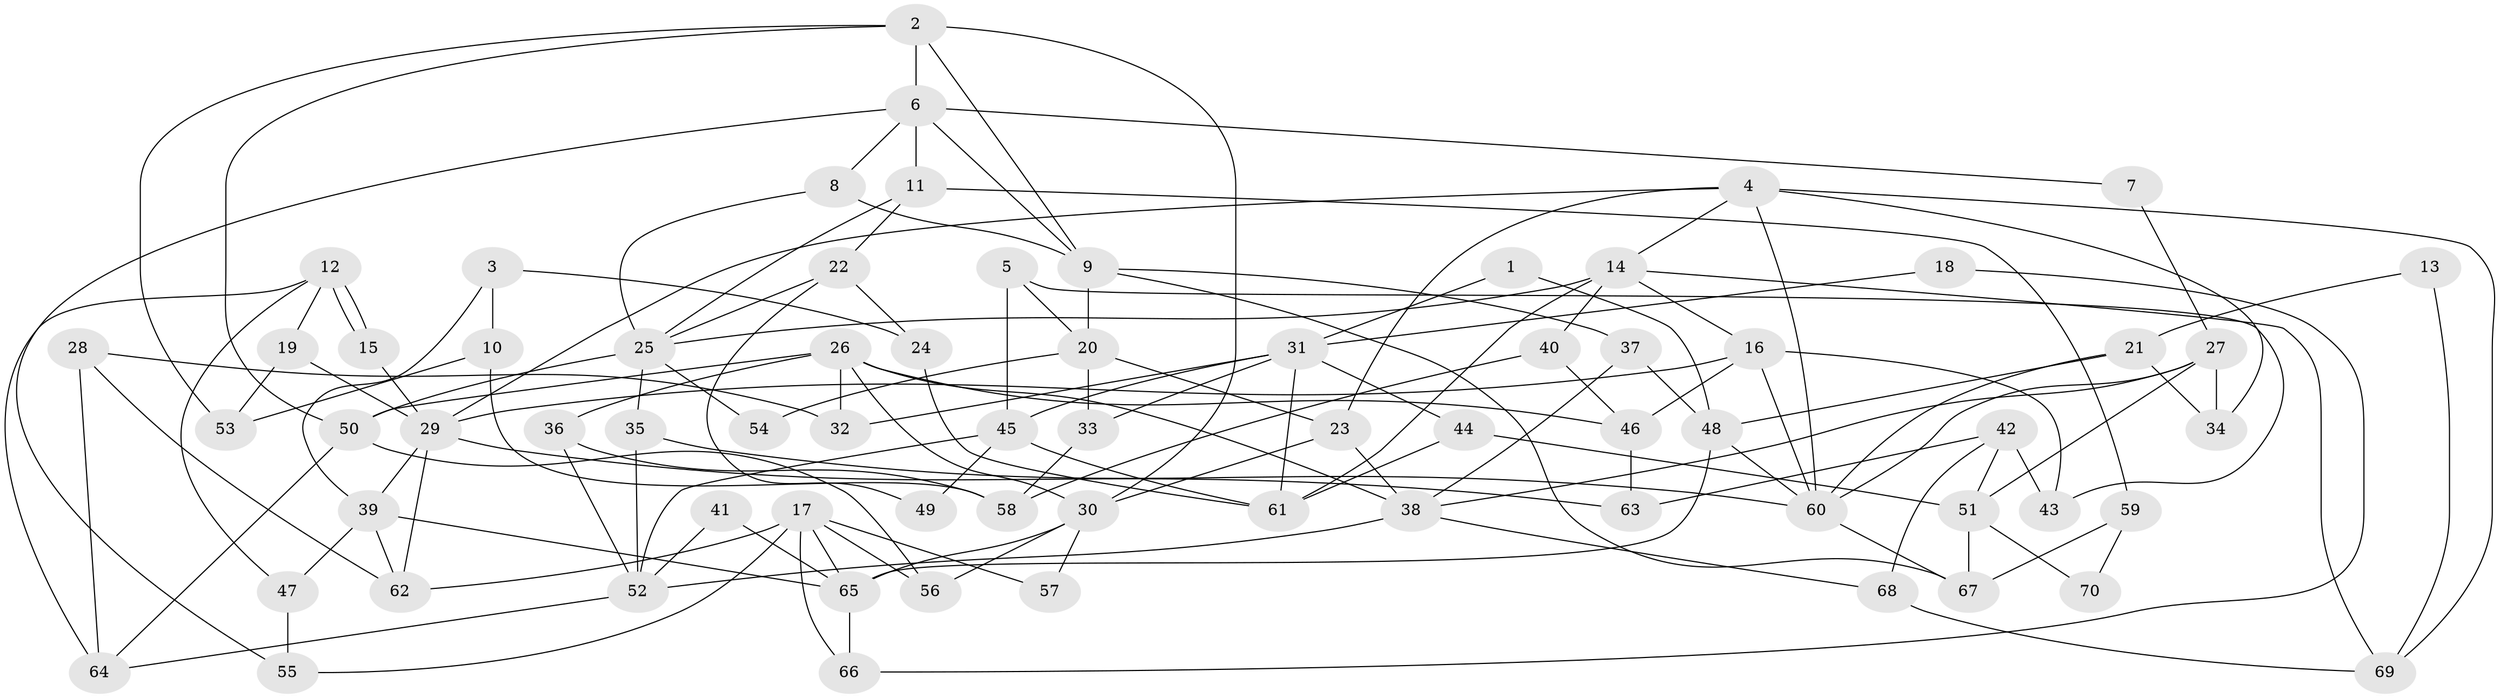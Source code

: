 // Generated by graph-tools (version 1.1) at 2025/36/03/09/25 02:36:27]
// undirected, 70 vertices, 140 edges
graph export_dot {
graph [start="1"]
  node [color=gray90,style=filled];
  1;
  2;
  3;
  4;
  5;
  6;
  7;
  8;
  9;
  10;
  11;
  12;
  13;
  14;
  15;
  16;
  17;
  18;
  19;
  20;
  21;
  22;
  23;
  24;
  25;
  26;
  27;
  28;
  29;
  30;
  31;
  32;
  33;
  34;
  35;
  36;
  37;
  38;
  39;
  40;
  41;
  42;
  43;
  44;
  45;
  46;
  47;
  48;
  49;
  50;
  51;
  52;
  53;
  54;
  55;
  56;
  57;
  58;
  59;
  60;
  61;
  62;
  63;
  64;
  65;
  66;
  67;
  68;
  69;
  70;
  1 -- 48;
  1 -- 31;
  2 -- 50;
  2 -- 9;
  2 -- 6;
  2 -- 30;
  2 -- 53;
  3 -- 24;
  3 -- 39;
  3 -- 10;
  4 -- 29;
  4 -- 60;
  4 -- 14;
  4 -- 23;
  4 -- 34;
  4 -- 69;
  5 -- 20;
  5 -- 45;
  5 -- 43;
  6 -- 9;
  6 -- 7;
  6 -- 8;
  6 -- 11;
  6 -- 55;
  7 -- 27;
  8 -- 25;
  8 -- 9;
  9 -- 67;
  9 -- 20;
  9 -- 37;
  10 -- 53;
  10 -- 58;
  11 -- 25;
  11 -- 22;
  11 -- 59;
  12 -- 64;
  12 -- 15;
  12 -- 15;
  12 -- 19;
  12 -- 47;
  13 -- 69;
  13 -- 21;
  14 -- 61;
  14 -- 16;
  14 -- 25;
  14 -- 40;
  14 -- 69;
  15 -- 29;
  16 -- 29;
  16 -- 43;
  16 -- 46;
  16 -- 60;
  17 -- 65;
  17 -- 55;
  17 -- 56;
  17 -- 57;
  17 -- 62;
  17 -- 66;
  18 -- 66;
  18 -- 31;
  19 -- 29;
  19 -- 53;
  20 -- 23;
  20 -- 33;
  20 -- 54;
  21 -- 60;
  21 -- 34;
  21 -- 48;
  22 -- 25;
  22 -- 24;
  22 -- 49;
  23 -- 30;
  23 -- 38;
  24 -- 61;
  25 -- 50;
  25 -- 35;
  25 -- 54;
  26 -- 46;
  26 -- 38;
  26 -- 30;
  26 -- 32;
  26 -- 36;
  26 -- 50;
  27 -- 38;
  27 -- 60;
  27 -- 34;
  27 -- 51;
  28 -- 62;
  28 -- 64;
  28 -- 32;
  29 -- 62;
  29 -- 63;
  29 -- 39;
  30 -- 56;
  30 -- 57;
  30 -- 65;
  31 -- 32;
  31 -- 45;
  31 -- 33;
  31 -- 44;
  31 -- 61;
  33 -- 58;
  35 -- 60;
  35 -- 52;
  36 -- 58;
  36 -- 52;
  37 -- 38;
  37 -- 48;
  38 -- 52;
  38 -- 68;
  39 -- 65;
  39 -- 47;
  39 -- 62;
  40 -- 58;
  40 -- 46;
  41 -- 65;
  41 -- 52;
  42 -- 68;
  42 -- 43;
  42 -- 51;
  42 -- 63;
  44 -- 51;
  44 -- 61;
  45 -- 61;
  45 -- 52;
  45 -- 49;
  46 -- 63;
  47 -- 55;
  48 -- 60;
  48 -- 65;
  50 -- 56;
  50 -- 64;
  51 -- 67;
  51 -- 70;
  52 -- 64;
  59 -- 67;
  59 -- 70;
  60 -- 67;
  65 -- 66;
  68 -- 69;
}
